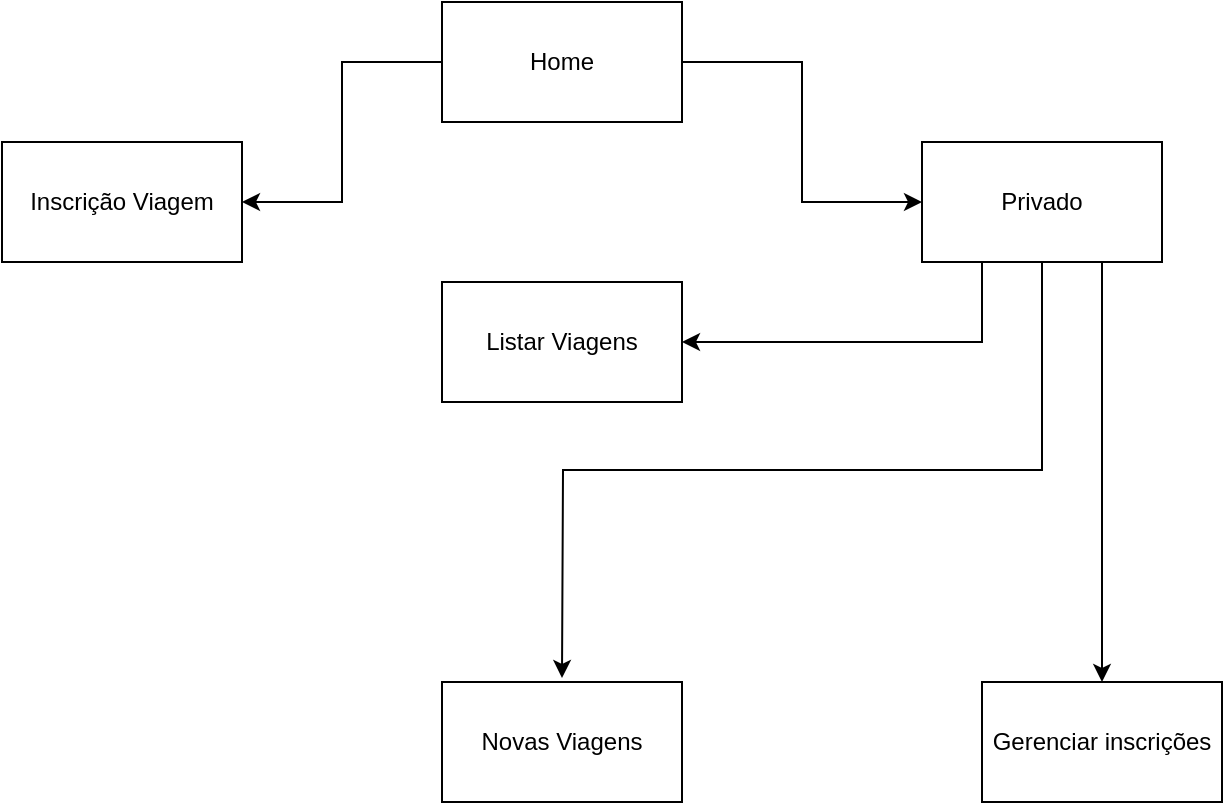 <mxfile version="13.0.3" type="device"><diagram id="C5RBs43oDa-KdzZeNtuy" name="Page-1"><mxGraphModel dx="1024" dy="592" grid="1" gridSize="10" guides="1" tooltips="1" connect="1" arrows="1" fold="1" page="1" pageScale="1" pageWidth="827" pageHeight="1169" math="0" shadow="0"><root><mxCell id="WIyWlLk6GJQsqaUBKTNV-0"/><mxCell id="WIyWlLk6GJQsqaUBKTNV-1" parent="WIyWlLk6GJQsqaUBKTNV-0"/><mxCell id="c0dgAe1jp_1fkQsfJT0r-16" style="edgeStyle=orthogonalEdgeStyle;rounded=0;orthogonalLoop=1;jettySize=auto;html=1;exitX=0;exitY=0.5;exitDx=0;exitDy=0;entryX=1;entryY=0.5;entryDx=0;entryDy=0;" edge="1" parent="WIyWlLk6GJQsqaUBKTNV-1" source="c0dgAe1jp_1fkQsfJT0r-0" target="c0dgAe1jp_1fkQsfJT0r-3"><mxGeometry relative="1" as="geometry"/></mxCell><mxCell id="c0dgAe1jp_1fkQsfJT0r-17" style="edgeStyle=orthogonalEdgeStyle;rounded=0;orthogonalLoop=1;jettySize=auto;html=1;exitX=1;exitY=0.5;exitDx=0;exitDy=0;entryX=0;entryY=0.5;entryDx=0;entryDy=0;" edge="1" parent="WIyWlLk6GJQsqaUBKTNV-1" source="c0dgAe1jp_1fkQsfJT0r-0" target="c0dgAe1jp_1fkQsfJT0r-1"><mxGeometry relative="1" as="geometry"/></mxCell><mxCell id="c0dgAe1jp_1fkQsfJT0r-0" value="Home" style="rounded=0;whiteSpace=wrap;html=1;" vertex="1" parent="WIyWlLk6GJQsqaUBKTNV-1"><mxGeometry x="340" y="30" width="120" height="60" as="geometry"/></mxCell><mxCell id="c0dgAe1jp_1fkQsfJT0r-18" style="edgeStyle=orthogonalEdgeStyle;rounded=0;orthogonalLoop=1;jettySize=auto;html=1;exitX=0.25;exitY=1;exitDx=0;exitDy=0;entryX=1;entryY=0.5;entryDx=0;entryDy=0;" edge="1" parent="WIyWlLk6GJQsqaUBKTNV-1" source="c0dgAe1jp_1fkQsfJT0r-1" target="c0dgAe1jp_1fkQsfJT0r-2"><mxGeometry relative="1" as="geometry"/></mxCell><mxCell id="c0dgAe1jp_1fkQsfJT0r-19" style="edgeStyle=orthogonalEdgeStyle;rounded=0;orthogonalLoop=1;jettySize=auto;html=1;exitX=0.5;exitY=1;exitDx=0;exitDy=0;" edge="1" parent="WIyWlLk6GJQsqaUBKTNV-1" source="c0dgAe1jp_1fkQsfJT0r-1"><mxGeometry relative="1" as="geometry"><mxPoint x="400" y="368" as="targetPoint"/></mxGeometry></mxCell><mxCell id="c0dgAe1jp_1fkQsfJT0r-20" style="edgeStyle=orthogonalEdgeStyle;rounded=0;orthogonalLoop=1;jettySize=auto;html=1;exitX=0.75;exitY=1;exitDx=0;exitDy=0;entryX=0.5;entryY=0;entryDx=0;entryDy=0;" edge="1" parent="WIyWlLk6GJQsqaUBKTNV-1" source="c0dgAe1jp_1fkQsfJT0r-1" target="c0dgAe1jp_1fkQsfJT0r-5"><mxGeometry relative="1" as="geometry"/></mxCell><mxCell id="c0dgAe1jp_1fkQsfJT0r-1" value="Privado" style="rounded=0;whiteSpace=wrap;html=1;" vertex="1" parent="WIyWlLk6GJQsqaUBKTNV-1"><mxGeometry x="580" y="100" width="120" height="60" as="geometry"/></mxCell><mxCell id="c0dgAe1jp_1fkQsfJT0r-2" value="Listar Viagens" style="rounded=0;whiteSpace=wrap;html=1;" vertex="1" parent="WIyWlLk6GJQsqaUBKTNV-1"><mxGeometry x="340" y="170" width="120" height="60" as="geometry"/></mxCell><mxCell id="c0dgAe1jp_1fkQsfJT0r-3" value="Inscrição Viagem" style="rounded=0;whiteSpace=wrap;html=1;" vertex="1" parent="WIyWlLk6GJQsqaUBKTNV-1"><mxGeometry x="120" y="100" width="120" height="60" as="geometry"/></mxCell><mxCell id="c0dgAe1jp_1fkQsfJT0r-4" value="Novas Viagens" style="rounded=0;whiteSpace=wrap;html=1;" vertex="1" parent="WIyWlLk6GJQsqaUBKTNV-1"><mxGeometry x="340" y="370" width="120" height="60" as="geometry"/></mxCell><mxCell id="c0dgAe1jp_1fkQsfJT0r-5" value="Gerenciar inscrições" style="rounded=0;whiteSpace=wrap;html=1;" vertex="1" parent="WIyWlLk6GJQsqaUBKTNV-1"><mxGeometry x="610" y="370" width="120" height="60" as="geometry"/></mxCell></root></mxGraphModel></diagram></mxfile>